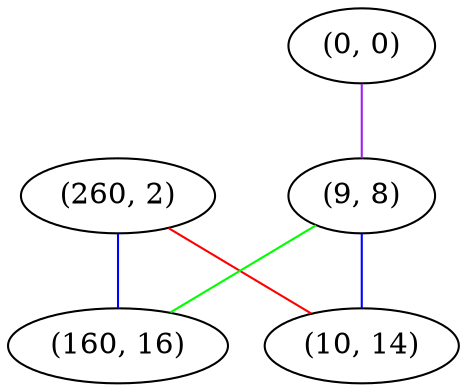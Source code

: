 graph "" {
"(0, 0)";
"(260, 2)";
"(9, 8)";
"(160, 16)";
"(10, 14)";
"(0, 0)" -- "(9, 8)"  [color=purple, key=0, weight=4];
"(260, 2)" -- "(160, 16)"  [color=blue, key=0, weight=3];
"(260, 2)" -- "(10, 14)"  [color=red, key=0, weight=1];
"(9, 8)" -- "(10, 14)"  [color=blue, key=0, weight=3];
"(9, 8)" -- "(160, 16)"  [color=green, key=0, weight=2];
}
